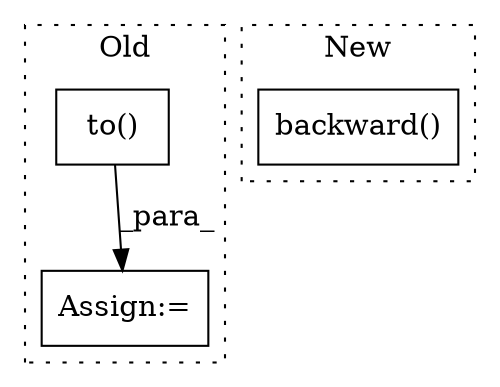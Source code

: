 digraph G {
subgraph cluster0 {
1 [label="to()" a="75" s="6820" l="34" shape="box"];
3 [label="Assign:=" a="68" s="7682" l="4" shape="box"];
label = "Old";
style="dotted";
}
subgraph cluster1 {
2 [label="backward()" a="75" s="8084" l="15" shape="box"];
label = "New";
style="dotted";
}
1 -> 3 [label="_para_"];
}